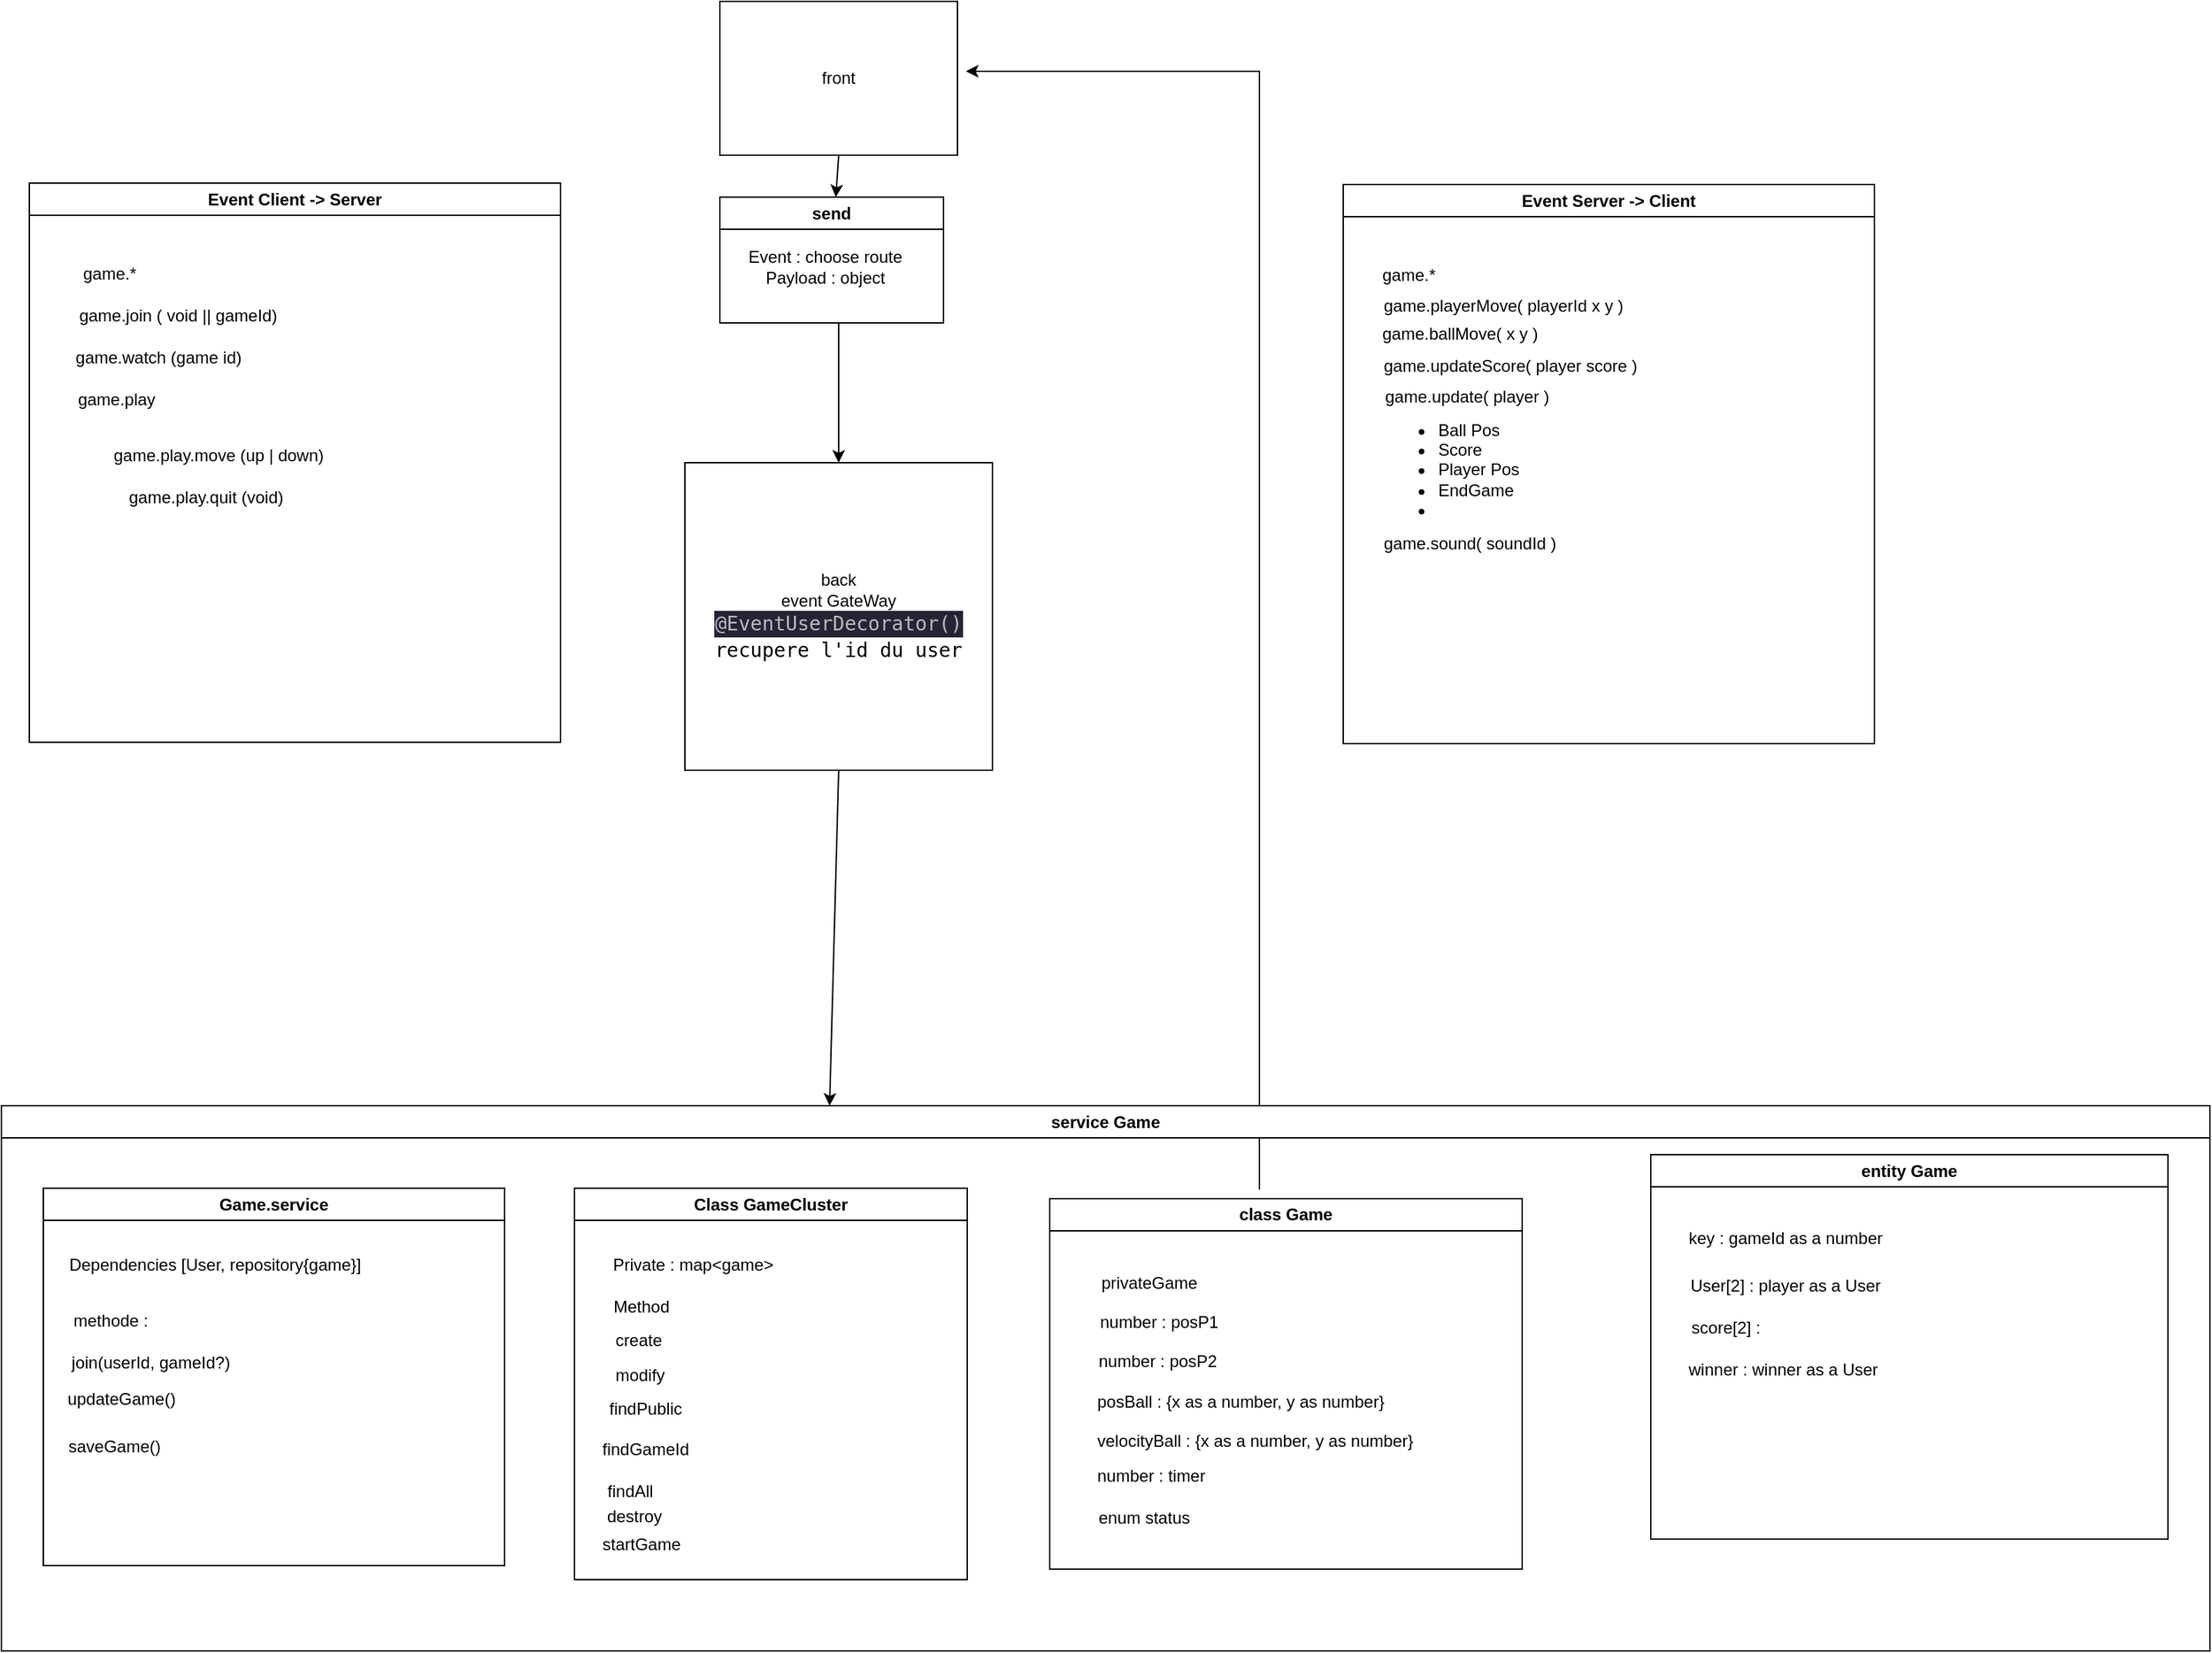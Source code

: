 <mxfile version="21.1.4" type="github">
  <diagram name="Page-1" id="fkJfNyNkWkKWQ3kY6hYl">
    <mxGraphModel dx="2074" dy="1160" grid="1" gridSize="10" guides="1" tooltips="1" connect="1" arrows="1" fold="1" page="1" pageScale="1" pageWidth="827" pageHeight="1169" math="0" shadow="0">
      <root>
        <mxCell id="0" />
        <mxCell id="1" parent="0" />
        <mxCell id="iQ9Q4hPy6sdmXpYKyvZ4-1" value="front" style="rounded=0;whiteSpace=wrap;html=1;" parent="1" vertex="1">
          <mxGeometry x="544" y="40" width="170" height="110" as="geometry" />
        </mxCell>
        <mxCell id="iQ9Q4hPy6sdmXpYKyvZ4-2" value="back&lt;br&gt;event GateWay&lt;br&gt;&lt;div style=&quot;color: rgb(187, 187, 187); background-color: rgb(38, 35, 53); font-family: &amp;quot;Droid Sans Mono&amp;quot;, &amp;quot;monospace&amp;quot;, monospace; font-size: 14px; line-height: 19px;&quot;&gt;@EventUserDecorator()&lt;/div&gt;&lt;div style=&quot;font-family: &amp;quot;Droid Sans Mono&amp;quot;, &amp;quot;monospace&amp;quot;, monospace; font-size: 14px; line-height: 19px;&quot;&gt;&lt;span style=&quot;background-color: rgb(255, 255, 255);&quot;&gt;recupere l&#39;id du user&lt;/span&gt;&lt;/div&gt;" style="whiteSpace=wrap;html=1;aspect=fixed;" parent="1" vertex="1">
          <mxGeometry x="519" y="370" width="220" height="220" as="geometry" />
        </mxCell>
        <mxCell id="iQ9Q4hPy6sdmXpYKyvZ4-5" value="" style="endArrow=classic;html=1;rounded=0;entryX=0.5;entryY=0;entryDx=0;entryDy=0;" parent="1" target="iQ9Q4hPy6sdmXpYKyvZ4-2" edge="1">
          <mxGeometry width="50" height="50" relative="1" as="geometry">
            <mxPoint x="629" y="270" as="sourcePoint" />
            <mxPoint x="620" y="570" as="targetPoint" />
          </mxGeometry>
        </mxCell>
        <mxCell id="iQ9Q4hPy6sdmXpYKyvZ4-7" value="send" style="swimlane;whiteSpace=wrap;html=1;" parent="1" vertex="1">
          <mxGeometry x="544" y="180" width="160" height="90" as="geometry" />
        </mxCell>
        <mxCell id="iQ9Q4hPy6sdmXpYKyvZ4-9" value="Event : choose route&lt;br&gt;Payload : object" style="text;html=1;align=center;verticalAlign=middle;resizable=0;points=[];autosize=1;strokeColor=none;fillColor=none;" parent="iQ9Q4hPy6sdmXpYKyvZ4-7" vertex="1">
          <mxGeometry x="10" y="30" width="130" height="40" as="geometry" />
        </mxCell>
        <mxCell id="iQ9Q4hPy6sdmXpYKyvZ4-12" value="Event Client -&amp;gt; Server" style="swimlane;whiteSpace=wrap;html=1;" parent="1" vertex="1">
          <mxGeometry x="50" y="170" width="380" height="400" as="geometry" />
        </mxCell>
        <mxCell id="iQ9Q4hPy6sdmXpYKyvZ4-15" value="game.*" style="text;html=1;align=center;verticalAlign=middle;resizable=0;points=[];autosize=1;strokeColor=none;fillColor=none;" parent="iQ9Q4hPy6sdmXpYKyvZ4-12" vertex="1">
          <mxGeometry x="27" y="50" width="60" height="30" as="geometry" />
        </mxCell>
        <mxCell id="iQ9Q4hPy6sdmXpYKyvZ4-19" value="game.join ( void || gameId)" style="text;html=1;align=center;verticalAlign=middle;resizable=0;points=[];autosize=1;strokeColor=none;fillColor=none;" parent="iQ9Q4hPy6sdmXpYKyvZ4-12" vertex="1">
          <mxGeometry x="21" y="80" width="170" height="30" as="geometry" />
        </mxCell>
        <mxCell id="iQ9Q4hPy6sdmXpYKyvZ4-20" value="game.watch (game id)" style="text;html=1;align=center;verticalAlign=middle;resizable=0;points=[];autosize=1;strokeColor=none;fillColor=none;" parent="iQ9Q4hPy6sdmXpYKyvZ4-12" vertex="1">
          <mxGeometry x="22" y="110" width="140" height="30" as="geometry" />
        </mxCell>
        <mxCell id="iQ9Q4hPy6sdmXpYKyvZ4-21" value="game.play" style="text;html=1;align=center;verticalAlign=middle;resizable=0;points=[];autosize=1;strokeColor=none;fillColor=none;" parent="iQ9Q4hPy6sdmXpYKyvZ4-12" vertex="1">
          <mxGeometry x="22" y="140" width="80" height="30" as="geometry" />
        </mxCell>
        <mxCell id="iQ9Q4hPy6sdmXpYKyvZ4-22" value="game.play.move (up | down)" style="text;html=1;align=center;verticalAlign=middle;resizable=0;points=[];autosize=1;strokeColor=none;fillColor=none;" parent="iQ9Q4hPy6sdmXpYKyvZ4-12" vertex="1">
          <mxGeometry x="50" y="180" width="170" height="30" as="geometry" />
        </mxCell>
        <mxCell id="iQ9Q4hPy6sdmXpYKyvZ4-23" value="game.play.quit (void)" style="text;html=1;align=center;verticalAlign=middle;resizable=0;points=[];autosize=1;strokeColor=none;fillColor=none;" parent="iQ9Q4hPy6sdmXpYKyvZ4-12" vertex="1">
          <mxGeometry x="61" y="210" width="130" height="30" as="geometry" />
        </mxCell>
        <mxCell id="iQ9Q4hPy6sdmXpYKyvZ4-24" value="" style="endArrow=classic;html=1;rounded=0;exitX=0.5;exitY=1;exitDx=0;exitDy=0;entryX=0.375;entryY=0;entryDx=0;entryDy=0;entryPerimeter=0;" parent="1" source="iQ9Q4hPy6sdmXpYKyvZ4-2" target="SIauwAjxDsFDXvZKgyOY-3" edge="1">
          <mxGeometry width="50" height="50" relative="1" as="geometry">
            <mxPoint x="570" y="680" as="sourcePoint" />
            <mxPoint x="540" y="800" as="targetPoint" />
          </mxGeometry>
        </mxCell>
        <mxCell id="iQ9Q4hPy6sdmXpYKyvZ4-42" value="entity Game" style="swimlane;whiteSpace=wrap;html=1;startSize=23;" parent="1" vertex="1">
          <mxGeometry x="1210" y="865" width="370" height="275" as="geometry" />
        </mxCell>
        <mxCell id="iQ9Q4hPy6sdmXpYKyvZ4-49" value="key : gameId as a number" style="text;html=1;align=center;verticalAlign=middle;resizable=0;points=[];autosize=1;strokeColor=none;fillColor=none;" parent="iQ9Q4hPy6sdmXpYKyvZ4-42" vertex="1">
          <mxGeometry x="16" y="45" width="160" height="30" as="geometry" />
        </mxCell>
        <mxCell id="iQ9Q4hPy6sdmXpYKyvZ4-50" value="User[2] : player as a User" style="text;html=1;align=center;verticalAlign=middle;resizable=0;points=[];autosize=1;strokeColor=none;fillColor=none;" parent="iQ9Q4hPy6sdmXpYKyvZ4-42" vertex="1">
          <mxGeometry x="16" y="79" width="160" height="30" as="geometry" />
        </mxCell>
        <mxCell id="iQ9Q4hPy6sdmXpYKyvZ4-56" value="score[2] :&amp;nbsp;" style="text;html=1;align=center;verticalAlign=middle;resizable=0;points=[];autosize=1;strokeColor=none;fillColor=none;" parent="iQ9Q4hPy6sdmXpYKyvZ4-42" vertex="1">
          <mxGeometry x="15" y="109" width="80" height="30" as="geometry" />
        </mxCell>
        <mxCell id="iQ9Q4hPy6sdmXpYKyvZ4-57" value="winner : winner as a User&amp;nbsp;" style="text;html=1;align=center;verticalAlign=middle;resizable=0;points=[];autosize=1;strokeColor=none;fillColor=none;" parent="iQ9Q4hPy6sdmXpYKyvZ4-42" vertex="1">
          <mxGeometry x="16" y="139" width="160" height="30" as="geometry" />
        </mxCell>
        <mxCell id="iQ9Q4hPy6sdmXpYKyvZ4-79" value="" style="endArrow=classic;html=1;rounded=0;" parent="1" edge="1">
          <mxGeometry width="50" height="50" relative="1" as="geometry">
            <mxPoint x="930" y="890" as="sourcePoint" />
            <mxPoint x="720" y="90" as="targetPoint" />
            <Array as="points">
              <mxPoint x="930" y="90" />
            </Array>
          </mxGeometry>
        </mxCell>
        <mxCell id="iQ9Q4hPy6sdmXpYKyvZ4-81" value="" style="endArrow=classic;html=1;rounded=0;exitX=0.5;exitY=1;exitDx=0;exitDy=0;" parent="1" source="iQ9Q4hPy6sdmXpYKyvZ4-1" target="iQ9Q4hPy6sdmXpYKyvZ4-7" edge="1">
          <mxGeometry width="50" height="50" relative="1" as="geometry">
            <mxPoint x="620" y="150" as="sourcePoint" />
            <mxPoint x="670" y="100" as="targetPoint" />
          </mxGeometry>
        </mxCell>
        <mxCell id="iQ9Q4hPy6sdmXpYKyvZ4-91" value="Event Server -&amp;gt; Client" style="swimlane;whiteSpace=wrap;html=1;" parent="1" vertex="1">
          <mxGeometry x="990" y="171" width="380" height="400" as="geometry" />
        </mxCell>
        <mxCell id="iQ9Q4hPy6sdmXpYKyvZ4-92" value="game.*" style="text;html=1;align=left;verticalAlign=middle;resizable=0;points=[];autosize=1;strokeColor=none;fillColor=none;" parent="iQ9Q4hPy6sdmXpYKyvZ4-91" vertex="1">
          <mxGeometry x="26" y="50" width="60" height="30" as="geometry" />
        </mxCell>
        <mxCell id="iQ9Q4hPy6sdmXpYKyvZ4-99" value="game.ballMove( x y )" style="text;html=1;align=left;verticalAlign=middle;resizable=0;points=[];autosize=1;strokeColor=none;fillColor=none;" parent="iQ9Q4hPy6sdmXpYKyvZ4-91" vertex="1">
          <mxGeometry x="26" y="92" width="130" height="30" as="geometry" />
        </mxCell>
        <mxCell id="iQ9Q4hPy6sdmXpYKyvZ4-102" value="&lt;ul&gt;&lt;li&gt;Ball Pos&lt;/li&gt;&lt;li&gt;Score&lt;/li&gt;&lt;li&gt;Player Pos&lt;/li&gt;&lt;li&gt;EndGame&lt;/li&gt;&lt;li&gt;&lt;br&gt;&lt;/li&gt;&lt;/ul&gt;" style="text;html=1;align=left;verticalAlign=middle;resizable=0;points=[];autosize=1;strokeColor=none;fillColor=none;" parent="iQ9Q4hPy6sdmXpYKyvZ4-91" vertex="1">
          <mxGeometry x="26" y="149" width="120" height="110" as="geometry" />
        </mxCell>
        <mxCell id="iQ9Q4hPy6sdmXpYKyvZ4-98" value="game.playerMove( playerId x y )" style="text;html=1;align=left;verticalAlign=middle;resizable=0;points=[];autosize=1;strokeColor=none;fillColor=none;" parent="1" vertex="1">
          <mxGeometry x="1017" y="243" width="190" height="30" as="geometry" />
        </mxCell>
        <mxCell id="iQ9Q4hPy6sdmXpYKyvZ4-100" value="game.updateScore( player score )" style="text;html=1;align=left;verticalAlign=middle;resizable=0;points=[];autosize=1;strokeColor=none;fillColor=none;" parent="1" vertex="1">
          <mxGeometry x="1017" y="286" width="200" height="30" as="geometry" />
        </mxCell>
        <mxCell id="iQ9Q4hPy6sdmXpYKyvZ4-101" value="game.update( player )&lt;span style=&quot;white-space: pre;&quot;&gt; &lt;/span&gt;" style="text;html=1;align=left;verticalAlign=middle;resizable=0;points=[];autosize=1;strokeColor=none;fillColor=none;" parent="1" vertex="1">
          <mxGeometry x="1018" y="308" width="160" height="30" as="geometry" />
        </mxCell>
        <mxCell id="iQ9Q4hPy6sdmXpYKyvZ4-103" value="game.sound( soundId )&lt;span style=&quot;white-space: pre;&quot;&gt; &lt;/span&gt;" style="text;html=1;align=left;verticalAlign=middle;resizable=0;points=[];autosize=1;strokeColor=none;fillColor=none;" parent="1" vertex="1">
          <mxGeometry x="1017" y="413" width="160" height="30" as="geometry" />
        </mxCell>
        <mxCell id="SIauwAjxDsFDXvZKgyOY-3" value="service Game" style="swimlane;whiteSpace=wrap;html=1;" vertex="1" parent="1">
          <mxGeometry x="30" y="830" width="1580" height="390" as="geometry" />
        </mxCell>
        <mxCell id="iQ9Q4hPy6sdmXpYKyvZ4-30" value="Class GameCluster" style="swimlane;whiteSpace=wrap;html=1;startSize=23;" parent="SIauwAjxDsFDXvZKgyOY-3" vertex="1">
          <mxGeometry x="410" y="59" width="281" height="280" as="geometry" />
        </mxCell>
        <mxCell id="iQ9Q4hPy6sdmXpYKyvZ4-34" value="create" style="text;html=1;strokeColor=none;fillColor=none;align=center;verticalAlign=middle;whiteSpace=wrap;rounded=0;" parent="iQ9Q4hPy6sdmXpYKyvZ4-30" vertex="1">
          <mxGeometry x="16" y="94" width="60" height="30" as="geometry" />
        </mxCell>
        <mxCell id="iQ9Q4hPy6sdmXpYKyvZ4-36" value="modify" style="text;html=1;strokeColor=none;fillColor=none;align=center;verticalAlign=middle;whiteSpace=wrap;rounded=0;" parent="iQ9Q4hPy6sdmXpYKyvZ4-30" vertex="1">
          <mxGeometry x="17" y="119" width="60" height="30" as="geometry" />
        </mxCell>
        <mxCell id="iQ9Q4hPy6sdmXpYKyvZ4-37" value="findPublic" style="text;html=1;strokeColor=none;fillColor=none;align=center;verticalAlign=middle;whiteSpace=wrap;rounded=0;" parent="iQ9Q4hPy6sdmXpYKyvZ4-30" vertex="1">
          <mxGeometry x="21" y="143" width="60" height="29" as="geometry" />
        </mxCell>
        <mxCell id="iQ9Q4hPy6sdmXpYKyvZ4-38" value="findGameId" style="text;html=1;strokeColor=none;fillColor=none;align=center;verticalAlign=middle;whiteSpace=wrap;rounded=0;" parent="iQ9Q4hPy6sdmXpYKyvZ4-30" vertex="1">
          <mxGeometry x="21" y="172" width="60" height="30" as="geometry" />
        </mxCell>
        <mxCell id="iQ9Q4hPy6sdmXpYKyvZ4-39" value="destroy" style="text;html=1;strokeColor=none;fillColor=none;align=center;verticalAlign=middle;whiteSpace=wrap;rounded=0;" parent="iQ9Q4hPy6sdmXpYKyvZ4-30" vertex="1">
          <mxGeometry x="13" y="220" width="60" height="30" as="geometry" />
        </mxCell>
        <mxCell id="iQ9Q4hPy6sdmXpYKyvZ4-41" value="Method" style="text;html=1;strokeColor=none;fillColor=none;align=center;verticalAlign=middle;whiteSpace=wrap;rounded=0;" parent="iQ9Q4hPy6sdmXpYKyvZ4-30" vertex="1">
          <mxGeometry x="-2" y="75" width="100" height="20" as="geometry" />
        </mxCell>
        <mxCell id="iQ9Q4hPy6sdmXpYKyvZ4-55" value="startGame" style="text;html=1;strokeColor=none;fillColor=none;align=center;verticalAlign=middle;whiteSpace=wrap;rounded=0;" parent="iQ9Q4hPy6sdmXpYKyvZ4-30" vertex="1">
          <mxGeometry x="18" y="240" width="60" height="30" as="geometry" />
        </mxCell>
        <mxCell id="iQ9Q4hPy6sdmXpYKyvZ4-62" value="Private : map&amp;lt;game&amp;gt;" style="text;html=1;strokeColor=none;fillColor=none;align=center;verticalAlign=middle;whiteSpace=wrap;rounded=0;" parent="iQ9Q4hPy6sdmXpYKyvZ4-30" vertex="1">
          <mxGeometry x="10" y="30" width="150" height="50" as="geometry" />
        </mxCell>
        <mxCell id="iQ9Q4hPy6sdmXpYKyvZ4-76" value="findAll" style="text;html=1;strokeColor=none;fillColor=none;align=center;verticalAlign=middle;whiteSpace=wrap;rounded=0;" parent="iQ9Q4hPy6sdmXpYKyvZ4-30" vertex="1">
          <mxGeometry x="10" y="202" width="60" height="30" as="geometry" />
        </mxCell>
        <mxCell id="iQ9Q4hPy6sdmXpYKyvZ4-4" value="Game.service" style="swimlane;whiteSpace=wrap;html=1;" parent="SIauwAjxDsFDXvZKgyOY-3" vertex="1">
          <mxGeometry x="30" y="59" width="330" height="270" as="geometry">
            <mxRectangle x="600" y="270" width="120" height="30" as="alternateBounds" />
          </mxGeometry>
        </mxCell>
        <mxCell id="iQ9Q4hPy6sdmXpYKyvZ4-28" value="methode :&amp;nbsp;" style="text;html=1;strokeColor=none;fillColor=none;align=center;verticalAlign=middle;whiteSpace=wrap;rounded=0;" parent="iQ9Q4hPy6sdmXpYKyvZ4-4" vertex="1">
          <mxGeometry x="20" y="80" width="60" height="30" as="geometry" />
        </mxCell>
        <mxCell id="iQ9Q4hPy6sdmXpYKyvZ4-33" value="Dependencies [User, repository{game}]" style="text;html=1;strokeColor=none;fillColor=none;align=center;verticalAlign=middle;whiteSpace=wrap;rounded=0;" parent="iQ9Q4hPy6sdmXpYKyvZ4-4" vertex="1">
          <mxGeometry x="-10" y="40" width="266" height="30" as="geometry" />
        </mxCell>
        <mxCell id="iQ9Q4hPy6sdmXpYKyvZ4-35" value="join(userId, gameId?)" style="text;html=1;strokeColor=none;fillColor=none;align=center;verticalAlign=middle;whiteSpace=wrap;rounded=0;" parent="iQ9Q4hPy6sdmXpYKyvZ4-4" vertex="1">
          <mxGeometry x="17" y="110" width="120" height="30" as="geometry" />
        </mxCell>
        <mxCell id="iQ9Q4hPy6sdmXpYKyvZ4-40" value="saveGame()" style="text;html=1;strokeColor=none;fillColor=none;align=center;verticalAlign=middle;whiteSpace=wrap;rounded=0;" parent="iQ9Q4hPy6sdmXpYKyvZ4-4" vertex="1">
          <mxGeometry x="-19" y="160" width="140" height="50" as="geometry" />
        </mxCell>
        <mxCell id="iQ9Q4hPy6sdmXpYKyvZ4-63" value="updateGame()" style="text;html=1;strokeColor=none;fillColor=none;align=center;verticalAlign=middle;whiteSpace=wrap;rounded=0;" parent="iQ9Q4hPy6sdmXpYKyvZ4-4" vertex="1">
          <mxGeometry x="-19" y="136" width="150" height="30" as="geometry" />
        </mxCell>
        <mxCell id="iQ9Q4hPy6sdmXpYKyvZ4-58" value="class Game" style="swimlane;whiteSpace=wrap;html=1;" parent="SIauwAjxDsFDXvZKgyOY-3" vertex="1">
          <mxGeometry x="750" y="66.5" width="338" height="265" as="geometry" />
        </mxCell>
        <mxCell id="iQ9Q4hPy6sdmXpYKyvZ4-53" value="posBall : {x as a number, y as number}&amp;nbsp;" style="text;html=1;align=left;verticalAlign=middle;resizable=0;points=[];autosize=1;strokeColor=none;fillColor=none;" parent="iQ9Q4hPy6sdmXpYKyvZ4-58" vertex="1">
          <mxGeometry x="32" y="130" width="230" height="30" as="geometry" />
        </mxCell>
        <mxCell id="iQ9Q4hPy6sdmXpYKyvZ4-51" value="&lt;br&gt;number : posP1&amp;nbsp;" style="text;html=1;align=left;verticalAlign=middle;resizable=0;points=[];autosize=1;strokeColor=none;fillColor=none;" parent="iQ9Q4hPy6sdmXpYKyvZ4-58" vertex="1">
          <mxGeometry x="34" y="60" width="110" height="40" as="geometry" />
        </mxCell>
        <mxCell id="iQ9Q4hPy6sdmXpYKyvZ4-52" value="&lt;br&gt;number : posP2&amp;nbsp;" style="text;html=1;align=left;verticalAlign=middle;resizable=0;points=[];autosize=1;strokeColor=none;fillColor=none;" parent="iQ9Q4hPy6sdmXpYKyvZ4-58" vertex="1">
          <mxGeometry x="33" y="88" width="110" height="40" as="geometry" />
        </mxCell>
        <mxCell id="iQ9Q4hPy6sdmXpYKyvZ4-54" value="number : timer" style="text;html=1;align=left;verticalAlign=middle;resizable=0;points=[];autosize=1;strokeColor=none;fillColor=none;" parent="iQ9Q4hPy6sdmXpYKyvZ4-58" vertex="1">
          <mxGeometry x="32" y="183" width="100" height="30" as="geometry" />
        </mxCell>
        <mxCell id="iQ9Q4hPy6sdmXpYKyvZ4-64" value="privateGame" style="text;html=1;align=left;verticalAlign=middle;resizable=0;points=[];autosize=1;strokeColor=none;fillColor=none;" parent="iQ9Q4hPy6sdmXpYKyvZ4-58" vertex="1">
          <mxGeometry x="35" y="45" width="90" height="30" as="geometry" />
        </mxCell>
        <mxCell id="iQ9Q4hPy6sdmXpYKyvZ4-65" value="enum status" style="text;html=1;align=left;verticalAlign=middle;resizable=0;points=[];autosize=1;strokeColor=none;fillColor=none;" parent="iQ9Q4hPy6sdmXpYKyvZ4-58" vertex="1">
          <mxGeometry x="33" y="213" width="90" height="30" as="geometry" />
        </mxCell>
        <mxCell id="iQ9Q4hPy6sdmXpYKyvZ4-73" value="velocityBall : {x as a number, y as number}&amp;nbsp;" style="text;html=1;align=left;verticalAlign=middle;resizable=0;points=[];autosize=1;strokeColor=none;fillColor=none;" parent="iQ9Q4hPy6sdmXpYKyvZ4-58" vertex="1">
          <mxGeometry x="32" y="158" width="250" height="30" as="geometry" />
        </mxCell>
      </root>
    </mxGraphModel>
  </diagram>
</mxfile>
